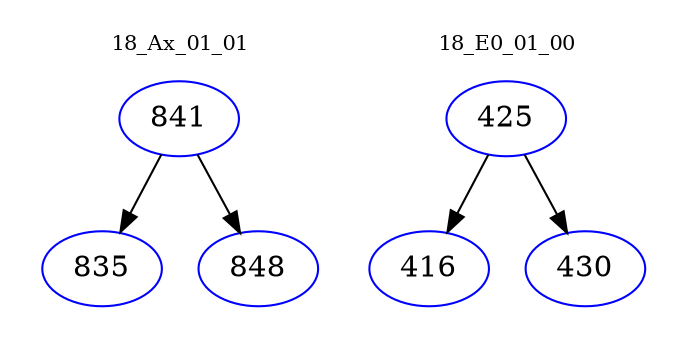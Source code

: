digraph{
subgraph cluster_0 {
color = white
label = "18_Ax_01_01";
fontsize=10;
T0_841 [label="841", color="blue"]
T0_841 -> T0_835 [color="black"]
T0_835 [label="835", color="blue"]
T0_841 -> T0_848 [color="black"]
T0_848 [label="848", color="blue"]
}
subgraph cluster_1 {
color = white
label = "18_E0_01_00";
fontsize=10;
T1_425 [label="425", color="blue"]
T1_425 -> T1_416 [color="black"]
T1_416 [label="416", color="blue"]
T1_425 -> T1_430 [color="black"]
T1_430 [label="430", color="blue"]
}
}
